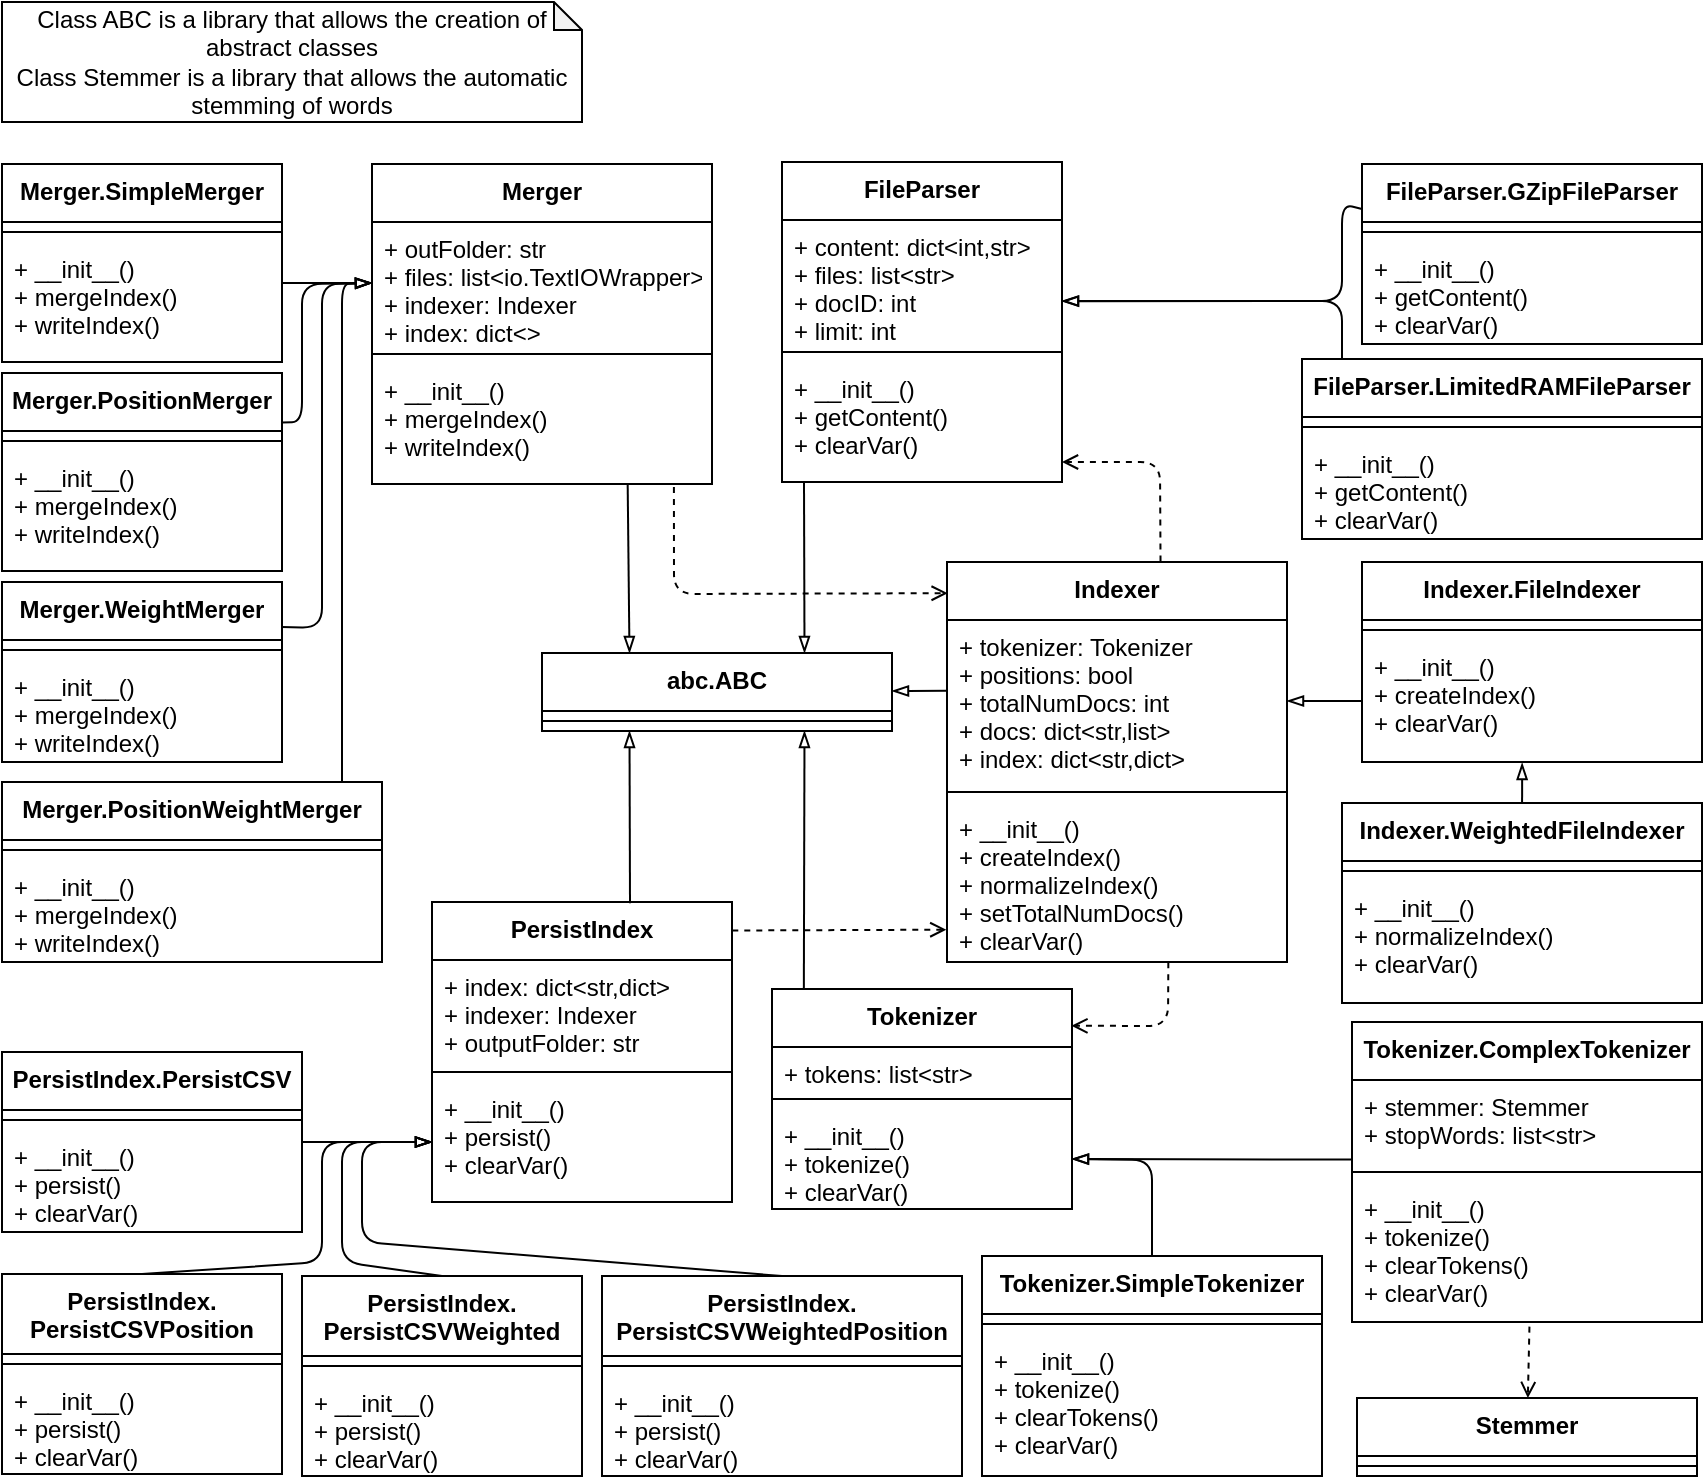 <mxfile version="12.2.4" pages="1"><diagram id="VKY3sUnj_cn3xkOF_sJY" name="Page-1"><mxGraphModel dx="1656" dy="845" grid="1" gridSize="10" guides="1" tooltips="1" connect="1" arrows="1" fold="1" page="1" pageScale="1" pageWidth="850" pageHeight="1100" math="0" shadow="0"><root><mxCell id="0"/><mxCell id="1" parent="0"/><mxCell id="mFvd8jELYNwVajI45UIi-5" value="Tokenizer.ComplexTokenizer" style="swimlane;fontStyle=1;align=center;verticalAlign=top;childLayout=stackLayout;horizontal=1;startSize=29;horizontalStack=0;resizeParent=1;resizeParentMax=0;resizeLast=0;collapsible=1;marginBottom=0;" parent="1" vertex="1"><mxGeometry x="685" y="520" width="175" height="150" as="geometry"/></mxCell><mxCell id="mFvd8jELYNwVajI45UIi-6" value="+ stemmer: Stemmer&#xA;+ stopWords: list&lt;str&gt;&#xA;" style="text;strokeColor=none;fillColor=none;align=left;verticalAlign=top;spacingLeft=4;spacingRight=4;overflow=hidden;rotatable=0;points=[[0,0.5],[1,0.5]];portConstraint=eastwest;" parent="mFvd8jELYNwVajI45UIi-5" vertex="1"><mxGeometry y="29" width="175" height="41" as="geometry"/></mxCell><mxCell id="mFvd8jELYNwVajI45UIi-7" value="" style="line;strokeWidth=1;fillColor=none;align=left;verticalAlign=middle;spacingTop=-1;spacingLeft=3;spacingRight=3;rotatable=0;labelPosition=right;points=[];portConstraint=eastwest;" parent="mFvd8jELYNwVajI45UIi-5" vertex="1"><mxGeometry y="70" width="175" height="10" as="geometry"/></mxCell><mxCell id="mFvd8jELYNwVajI45UIi-8" value="+ __init__()&#xA;+ tokenize()&#xA;+ clearTokens()&#xA;+ clearVar()&#xA;" style="text;strokeColor=none;fillColor=none;align=left;verticalAlign=top;spacingLeft=4;spacingRight=4;overflow=hidden;rotatable=0;points=[[0,0.5],[1,0.5]];portConstraint=eastwest;" parent="mFvd8jELYNwVajI45UIi-5" vertex="1"><mxGeometry y="80" width="175" height="70" as="geometry"/></mxCell><mxCell id="mFvd8jELYNwVajI45UIi-9" value="Stemmer" style="swimlane;fontStyle=1;align=center;verticalAlign=top;childLayout=stackLayout;horizontal=1;startSize=29;horizontalStack=0;resizeParent=1;resizeParentMax=0;resizeLast=0;collapsible=1;marginBottom=0;" parent="1" vertex="1"><mxGeometry x="687.5" y="708" width="170" height="39" as="geometry"/></mxCell><mxCell id="mFvd8jELYNwVajI45UIi-11" value="" style="line;strokeWidth=1;fillColor=none;align=left;verticalAlign=middle;spacingTop=-1;spacingLeft=3;spacingRight=3;rotatable=0;labelPosition=right;points=[];portConstraint=eastwest;" parent="mFvd8jELYNwVajI45UIi-9" vertex="1"><mxGeometry y="29" width="170" height="10" as="geometry"/></mxCell><mxCell id="mFvd8jELYNwVajI45UIi-13" value="Tokenizer.SimpleTokenizer" style="swimlane;fontStyle=1;align=center;verticalAlign=top;childLayout=stackLayout;horizontal=1;startSize=29;horizontalStack=0;resizeParent=1;resizeParentMax=0;resizeLast=0;collapsible=1;marginBottom=0;" parent="1" vertex="1"><mxGeometry x="500" y="637" width="170" height="110" as="geometry"/></mxCell><mxCell id="mFvd8jELYNwVajI45UIi-15" value="" style="line;strokeWidth=1;fillColor=none;align=left;verticalAlign=middle;spacingTop=-1;spacingLeft=3;spacingRight=3;rotatable=0;labelPosition=right;points=[];portConstraint=eastwest;" parent="mFvd8jELYNwVajI45UIi-13" vertex="1"><mxGeometry y="29" width="170" height="10" as="geometry"/></mxCell><mxCell id="mFvd8jELYNwVajI45UIi-16" value="+ __init__()&#xA;+ tokenize()&#xA;+ clearTokens()&#xA;+ clearVar()&#xA;" style="text;strokeColor=none;fillColor=none;align=left;verticalAlign=top;spacingLeft=4;spacingRight=4;overflow=hidden;rotatable=0;points=[[0,0.5],[1,0.5]];portConstraint=eastwest;" parent="mFvd8jELYNwVajI45UIi-13" vertex="1"><mxGeometry y="39" width="170" height="71" as="geometry"/></mxCell><mxCell id="mFvd8jELYNwVajI45UIi-17" value="" style="endArrow=blockThin;html=1;exitX=0.5;exitY=0;exitDx=0;exitDy=0;endFill=0;entryX=1;entryY=0.5;entryDx=0;entryDy=0;" parent="1" source="mFvd8jELYNwVajI45UIi-13" target="M_p_XhFfrjwE10JLx1rT-7" edge="1"><mxGeometry width="50" height="50" relative="1" as="geometry"><mxPoint x="490.5" y="819" as="sourcePoint"/><mxPoint x="560" y="571.593" as="targetPoint"/><Array as="points"><mxPoint x="585" y="589"/></Array></mxGeometry></mxCell><mxCell id="mFvd8jELYNwVajI45UIi-18" value="" style="endArrow=blockThin;html=1;endFill=0;entryX=1;entryY=0.5;entryDx=0;entryDy=0;exitX=0;exitY=0.97;exitDx=0;exitDy=0;exitPerimeter=0;" parent="1" source="mFvd8jELYNwVajI45UIi-6" target="M_p_XhFfrjwE10JLx1rT-7" edge="1"><mxGeometry width="50" height="50" relative="1" as="geometry"><mxPoint x="670" y="600" as="sourcePoint"/><mxPoint x="560" y="579" as="targetPoint"/><Array as="points"/></mxGeometry></mxCell><mxCell id="mFvd8jELYNwVajI45UIi-19" value="" style="endArrow=open;html=1;exitX=0.507;exitY=1.033;exitDx=0;exitDy=0;endFill=0;dashed=1;exitPerimeter=0;" parent="1" source="mFvd8jELYNwVajI45UIi-8" target="mFvd8jELYNwVajI45UIi-9" edge="1"><mxGeometry width="50" height="50" relative="1" as="geometry"><mxPoint x="618" y="766.5" as="sourcePoint"/><mxPoint x="495.5" y="724.5" as="targetPoint"/><Array as="points"/></mxGeometry></mxCell><mxCell id="mFvd8jELYNwVajI45UIi-20" value="abc.ABC" style="swimlane;fontStyle=1;align=center;verticalAlign=top;childLayout=stackLayout;horizontal=1;startSize=29;horizontalStack=0;resizeParent=1;resizeParentMax=0;resizeLast=0;collapsible=1;marginBottom=0;" parent="1" vertex="1"><mxGeometry x="280" y="335.5" width="175" height="39" as="geometry"/></mxCell><mxCell id="mFvd8jELYNwVajI45UIi-21" value="" style="line;strokeWidth=1;fillColor=none;align=left;verticalAlign=middle;spacingTop=-1;spacingLeft=3;spacingRight=3;rotatable=0;labelPosition=right;points=[];portConstraint=eastwest;" parent="mFvd8jELYNwVajI45UIi-20" vertex="1"><mxGeometry y="29" width="175" height="10" as="geometry"/></mxCell><mxCell id="mFvd8jELYNwVajI45UIi-22" value="" style="endArrow=blockThin;html=1;endFill=0;entryX=0.75;entryY=1;entryDx=0;entryDy=0;exitX=0.068;exitY=-0.006;exitDx=0;exitDy=0;exitPerimeter=0;" parent="1" target="mFvd8jELYNwVajI45UIi-20" edge="1"><mxGeometry width="50" height="50" relative="1" as="geometry"><mxPoint x="410.88" y="519.526" as="sourcePoint"/><mxPoint x="767.747" y="224.5" as="targetPoint"/><Array as="points"/></mxGeometry></mxCell><mxCell id="mFvd8jELYNwVajI45UIi-23" value="PersistIndex" style="swimlane;fontStyle=1;align=center;verticalAlign=top;childLayout=stackLayout;horizontal=1;startSize=29;horizontalStack=0;resizeParent=1;resizeParentMax=0;resizeLast=0;collapsible=1;marginBottom=0;" parent="1" vertex="1"><mxGeometry x="225" y="460" width="150" height="150" as="geometry"/></mxCell><mxCell id="mFvd8jELYNwVajI45UIi-24" value="+ index: dict&lt;str,dict&gt;&#xA;+ indexer: Indexer&#xA;+ outputFolder: str&#xA;" style="text;strokeColor=none;fillColor=none;align=left;verticalAlign=top;spacingLeft=4;spacingRight=4;overflow=hidden;rotatable=0;points=[[0,0.5],[1,0.5]];portConstraint=eastwest;" parent="mFvd8jELYNwVajI45UIi-23" vertex="1"><mxGeometry y="29" width="150" height="51" as="geometry"/></mxCell><mxCell id="mFvd8jELYNwVajI45UIi-25" value="" style="line;strokeWidth=1;fillColor=none;align=left;verticalAlign=middle;spacingTop=-1;spacingLeft=3;spacingRight=3;rotatable=0;labelPosition=right;points=[];portConstraint=eastwest;" parent="mFvd8jELYNwVajI45UIi-23" vertex="1"><mxGeometry y="80" width="150" height="10" as="geometry"/></mxCell><mxCell id="mFvd8jELYNwVajI45UIi-26" value="+ __init__()&#xA;+ persist()&#xA;+ clearVar()&#xA;" style="text;strokeColor=none;fillColor=none;align=left;verticalAlign=top;spacingLeft=4;spacingRight=4;overflow=hidden;rotatable=0;points=[[0,0.5],[1,0.5]];portConstraint=eastwest;" parent="mFvd8jELYNwVajI45UIi-23" vertex="1"><mxGeometry y="90" width="150" height="60" as="geometry"/></mxCell><mxCell id="mFvd8jELYNwVajI45UIi-27" value="PersistIndex.PersistCSV" style="swimlane;fontStyle=1;align=center;verticalAlign=top;childLayout=stackLayout;horizontal=1;startSize=29;horizontalStack=0;resizeParent=1;resizeParentMax=0;resizeLast=0;collapsible=1;marginBottom=0;" parent="1" vertex="1"><mxGeometry x="10" y="535" width="150" height="90" as="geometry"/></mxCell><mxCell id="mFvd8jELYNwVajI45UIi-29" value="" style="line;strokeWidth=1;fillColor=none;align=left;verticalAlign=middle;spacingTop=-1;spacingLeft=3;spacingRight=3;rotatable=0;labelPosition=right;points=[];portConstraint=eastwest;" parent="mFvd8jELYNwVajI45UIi-27" vertex="1"><mxGeometry y="29" width="150" height="10" as="geometry"/></mxCell><mxCell id="mFvd8jELYNwVajI45UIi-30" value="+ __init__()&#xA;+ persist()&#xA;+ clearVar()&#xA;&#xA;" style="text;strokeColor=none;fillColor=none;align=left;verticalAlign=top;spacingLeft=4;spacingRight=4;overflow=hidden;rotatable=0;points=[[0,0.5],[1,0.5]];portConstraint=eastwest;" parent="mFvd8jELYNwVajI45UIi-27" vertex="1"><mxGeometry y="39" width="150" height="51" as="geometry"/></mxCell><mxCell id="mFvd8jELYNwVajI45UIi-31" value="" style="endArrow=blockThin;html=1;endFill=0;entryX=0;entryY=0.5;entryDx=0;entryDy=0;" parent="1" target="mFvd8jELYNwVajI45UIi-26" edge="1"><mxGeometry width="50" height="50" relative="1" as="geometry"><mxPoint x="160" y="580" as="sourcePoint"/><mxPoint x="775" y="33.5" as="targetPoint"/><Array as="points"/></mxGeometry></mxCell><mxCell id="mFvd8jELYNwVajI45UIi-32" value="" style="endArrow=blockThin;html=1;exitX=0.66;exitY=0.004;exitDx=0;exitDy=0;endFill=0;entryX=0.25;entryY=1;entryDx=0;entryDy=0;exitPerimeter=0;" parent="1" source="mFvd8jELYNwVajI45UIi-23" target="mFvd8jELYNwVajI45UIi-20" edge="1"><mxGeometry width="50" height="50" relative="1" as="geometry"><mxPoint x="585" y="104.5" as="sourcePoint"/><mxPoint x="585" y="33.5" as="targetPoint"/><Array as="points"><mxPoint x="324" y="460"/></Array></mxGeometry></mxCell><mxCell id="mFvd8jELYNwVajI45UIi-37" value="FileParser" style="swimlane;fontStyle=1;align=center;verticalAlign=top;childLayout=stackLayout;horizontal=1;startSize=29;horizontalStack=0;resizeParent=1;resizeParentMax=0;resizeLast=0;collapsible=1;marginBottom=0;" parent="1" vertex="1"><mxGeometry x="400" y="90" width="140" height="160" as="geometry"/></mxCell><mxCell id="mFvd8jELYNwVajI45UIi-38" value="+ content: dict&lt;int,str&gt;&#xA;+ files: list&lt;str&gt;&#xA;+ docID: int&#xA;+ limit: int&#xA;&#xA;" style="text;strokeColor=none;fillColor=none;align=left;verticalAlign=top;spacingLeft=4;spacingRight=4;overflow=hidden;rotatable=0;points=[[0,0.5],[1,0.5]];portConstraint=eastwest;" parent="mFvd8jELYNwVajI45UIi-37" vertex="1"><mxGeometry y="29" width="140" height="61" as="geometry"/></mxCell><mxCell id="mFvd8jELYNwVajI45UIi-39" value="" style="line;strokeWidth=1;fillColor=none;align=left;verticalAlign=middle;spacingTop=-1;spacingLeft=3;spacingRight=3;rotatable=0;labelPosition=right;points=[];portConstraint=eastwest;" parent="mFvd8jELYNwVajI45UIi-37" vertex="1"><mxGeometry y="90" width="140" height="10" as="geometry"/></mxCell><mxCell id="mFvd8jELYNwVajI45UIi-40" value="+ __init__()&#xA;+ getContent()&#xA;+ clearVar()&#xA;" style="text;strokeColor=none;fillColor=none;align=left;verticalAlign=top;spacingLeft=4;spacingRight=4;overflow=hidden;rotatable=0;points=[[0,0.5],[1,0.5]];portConstraint=eastwest;" parent="mFvd8jELYNwVajI45UIi-37" vertex="1"><mxGeometry y="100" width="140" height="60" as="geometry"/></mxCell><mxCell id="mFvd8jELYNwVajI45UIi-41" value="FileParser.GZipFileParser" style="swimlane;fontStyle=1;align=center;verticalAlign=top;childLayout=stackLayout;horizontal=1;startSize=29;horizontalStack=0;resizeParent=1;resizeParentMax=0;resizeLast=0;collapsible=1;marginBottom=0;" parent="1" vertex="1"><mxGeometry x="690" y="91" width="170" height="90" as="geometry"/></mxCell><mxCell id="mFvd8jELYNwVajI45UIi-42" value="" style="line;strokeWidth=1;fillColor=none;align=left;verticalAlign=middle;spacingTop=-1;spacingLeft=3;spacingRight=3;rotatable=0;labelPosition=right;points=[];portConstraint=eastwest;" parent="mFvd8jELYNwVajI45UIi-41" vertex="1"><mxGeometry y="29" width="170" height="10" as="geometry"/></mxCell><mxCell id="mFvd8jELYNwVajI45UIi-43" value="+ __init__()&#xA;+ getContent()&#xA;+ clearVar()&#xA;" style="text;strokeColor=none;fillColor=none;align=left;verticalAlign=top;spacingLeft=4;spacingRight=4;overflow=hidden;rotatable=0;points=[[0,0.5],[1,0.5]];portConstraint=eastwest;" parent="mFvd8jELYNwVajI45UIi-41" vertex="1"><mxGeometry y="39" width="170" height="51" as="geometry"/></mxCell><mxCell id="mFvd8jELYNwVajI45UIi-44" value="" style="endArrow=blockThin;html=1;exitX=0;exitY=0.25;exitDx=0;exitDy=0;endFill=0;entryX=1;entryY=0.666;entryDx=0;entryDy=0;entryPerimeter=0;" parent="1" source="mFvd8jELYNwVajI45UIi-41" target="mFvd8jELYNwVajI45UIi-38" edge="1"><mxGeometry width="50" height="50" relative="1" as="geometry"><mxPoint x="1375" y="201.5" as="sourcePoint"/><mxPoint x="540" y="160" as="targetPoint"/><Array as="points"><mxPoint x="680" y="111"/><mxPoint x="680" y="159.5"/></Array></mxGeometry></mxCell><mxCell id="mFvd8jELYNwVajI45UIi-46" value="" style="endArrow=blockThin;html=1;endFill=0;entryX=0.75;entryY=0;entryDx=0;entryDy=0;" parent="1" source="mFvd8jELYNwVajI45UIi-40" target="mFvd8jELYNwVajI45UIi-20" edge="1"><mxGeometry width="50" height="50" relative="1" as="geometry"><mxPoint x="585" y="104.5" as="sourcePoint"/><mxPoint x="585" y="33.5" as="targetPoint"/><Array as="points"><mxPoint x="411" y="250"/></Array></mxGeometry></mxCell><mxCell id="mFvd8jELYNwVajI45UIi-48" value="&lt;div&gt;Class ABC is a library that allows the creation of abstract classes&lt;br&gt;&lt;/div&gt;&lt;div&gt;Class Stemmer is a library that allows the automatic stemming of words&lt;br&gt;&lt;/div&gt;" style="shape=note;whiteSpace=wrap;html=1;backgroundOutline=1;darkOpacity=0.05;size=14;" parent="1" vertex="1"><mxGeometry x="10" y="10" width="290" height="60" as="geometry"/></mxCell><mxCell id="4yUmsOPbtaLWC8INMHLl-1" value="PersistIndex.&#xA;PersistCSVWeighted" style="swimlane;fontStyle=1;align=center;verticalAlign=top;childLayout=stackLayout;horizontal=1;startSize=40;horizontalStack=0;resizeParent=1;resizeParentMax=0;resizeLast=0;collapsible=1;marginBottom=0;" parent="1" vertex="1"><mxGeometry x="160" y="647" width="140" height="100" as="geometry"/></mxCell><mxCell id="4yUmsOPbtaLWC8INMHLl-2" value="" style="line;strokeWidth=1;fillColor=none;align=left;verticalAlign=middle;spacingTop=-1;spacingLeft=3;spacingRight=3;rotatable=0;labelPosition=right;points=[];portConstraint=eastwest;" parent="4yUmsOPbtaLWC8INMHLl-1" vertex="1"><mxGeometry y="40" width="140" height="10" as="geometry"/></mxCell><mxCell id="4yUmsOPbtaLWC8INMHLl-3" value="+ __init__()&#xA;+ persist()&#xA;+ clearVar()&#xA;" style="text;strokeColor=none;fillColor=none;align=left;verticalAlign=top;spacingLeft=4;spacingRight=4;overflow=hidden;rotatable=0;points=[[0,0.5],[1,0.5]];portConstraint=eastwest;" parent="4yUmsOPbtaLWC8INMHLl-1" vertex="1"><mxGeometry y="50" width="140" height="50" as="geometry"/></mxCell><mxCell id="4yUmsOPbtaLWC8INMHLl-6" value="" style="endArrow=blockThin;html=1;exitX=0.5;exitY=0;exitDx=0;exitDy=0;endFill=0;entryX=0;entryY=0.5;entryDx=0;entryDy=0;" parent="1" source="4yUmsOPbtaLWC8INMHLl-1" target="mFvd8jELYNwVajI45UIi-26" edge="1"><mxGeometry width="50" height="50" relative="1" as="geometry"><mxPoint x="310" y="243.75" as="sourcePoint"/><mxPoint x="480" y="214" as="targetPoint"/><Array as="points"><mxPoint x="180" y="640"/><mxPoint x="180" y="580"/></Array></mxGeometry></mxCell><mxCell id="4yUmsOPbtaLWC8INMHLl-7" value="PersistIndex.&#xA;PersistCSVWeightedPosition" style="swimlane;fontStyle=1;align=center;verticalAlign=top;childLayout=stackLayout;horizontal=1;startSize=40;horizontalStack=0;resizeParent=1;resizeParentMax=0;resizeLast=0;collapsible=1;marginBottom=0;" parent="1" vertex="1"><mxGeometry x="310" y="647" width="180" height="100" as="geometry"/></mxCell><mxCell id="4yUmsOPbtaLWC8INMHLl-8" value="" style="line;strokeWidth=1;fillColor=none;align=left;verticalAlign=middle;spacingTop=-1;spacingLeft=3;spacingRight=3;rotatable=0;labelPosition=right;points=[];portConstraint=eastwest;" parent="4yUmsOPbtaLWC8INMHLl-7" vertex="1"><mxGeometry y="40" width="180" height="10" as="geometry"/></mxCell><mxCell id="4yUmsOPbtaLWC8INMHLl-9" value="+ __init__()&#xA;+ persist()&#xA;+ clearVar()&#xA;" style="text;strokeColor=none;fillColor=none;align=left;verticalAlign=top;spacingLeft=4;spacingRight=4;overflow=hidden;rotatable=0;points=[[0,0.5],[1,0.5]];portConstraint=eastwest;" parent="4yUmsOPbtaLWC8INMHLl-7" vertex="1"><mxGeometry y="50" width="180" height="50" as="geometry"/></mxCell><mxCell id="4yUmsOPbtaLWC8INMHLl-14" value="PersistIndex.&#xA;PersistCSVPosition" style="swimlane;fontStyle=1;align=center;verticalAlign=top;childLayout=stackLayout;horizontal=1;startSize=40;horizontalStack=0;resizeParent=1;resizeParentMax=0;resizeLast=0;collapsible=1;marginBottom=0;" parent="1" vertex="1"><mxGeometry x="10" y="646" width="140" height="100" as="geometry"/></mxCell><mxCell id="4yUmsOPbtaLWC8INMHLl-15" value="" style="line;strokeWidth=1;fillColor=none;align=left;verticalAlign=middle;spacingTop=-1;spacingLeft=3;spacingRight=3;rotatable=0;labelPosition=right;points=[];portConstraint=eastwest;" parent="4yUmsOPbtaLWC8INMHLl-14" vertex="1"><mxGeometry y="40" width="140" height="10" as="geometry"/></mxCell><mxCell id="4yUmsOPbtaLWC8INMHLl-16" value="+ __init__()&#xA;+ persist()&#xA;+ clearVar()&#xA;&#xA;" style="text;strokeColor=none;fillColor=none;align=left;verticalAlign=top;spacingLeft=4;spacingRight=4;overflow=hidden;rotatable=0;points=[[0,0.5],[1,0.5]];portConstraint=eastwest;" parent="4yUmsOPbtaLWC8INMHLl-14" vertex="1"><mxGeometry y="50" width="140" height="50" as="geometry"/></mxCell><mxCell id="4yUmsOPbtaLWC8INMHLl-17" value="" style="endArrow=blockThin;html=1;endFill=0;exitX=0.5;exitY=0;exitDx=0;exitDy=0;entryX=0;entryY=0.5;entryDx=0;entryDy=0;" parent="1" source="4yUmsOPbtaLWC8INMHLl-7" target="mFvd8jELYNwVajI45UIi-26" edge="1"><mxGeometry width="50" height="50" relative="1" as="geometry"><mxPoint x="450" y="620" as="sourcePoint"/><mxPoint x="485" y="225" as="targetPoint"/><Array as="points"><mxPoint x="190" y="630"/><mxPoint x="190" y="580"/></Array></mxGeometry></mxCell><mxCell id="4yUmsOPbtaLWC8INMHLl-19" value="" style="endArrow=blockThin;html=1;exitX=0.5;exitY=0;exitDx=0;exitDy=0;endFill=0;entryX=0;entryY=0.5;entryDx=0;entryDy=0;" parent="1" source="4yUmsOPbtaLWC8INMHLl-14" target="mFvd8jELYNwVajI45UIi-26" edge="1"><mxGeometry width="50" height="50" relative="1" as="geometry"><mxPoint x="380" y="263.5" as="sourcePoint"/><mxPoint x="200" y="610" as="targetPoint"/><Array as="points"><mxPoint x="170" y="640"/><mxPoint x="170" y="580"/></Array></mxGeometry></mxCell><mxCell id="4yUmsOPbtaLWC8INMHLl-20" value="FileParser.LimitedRAMFileParser" style="swimlane;fontStyle=1;align=center;verticalAlign=top;childLayout=stackLayout;horizontal=1;startSize=29;horizontalStack=0;resizeParent=1;resizeParentMax=0;resizeLast=0;collapsible=1;marginBottom=0;" parent="1" vertex="1"><mxGeometry x="660" y="188.5" width="200" height="90" as="geometry"/></mxCell><mxCell id="4yUmsOPbtaLWC8INMHLl-21" value="" style="line;strokeWidth=1;fillColor=none;align=left;verticalAlign=middle;spacingTop=-1;spacingLeft=3;spacingRight=3;rotatable=0;labelPosition=right;points=[];portConstraint=eastwest;" parent="4yUmsOPbtaLWC8INMHLl-20" vertex="1"><mxGeometry y="29" width="200" height="10" as="geometry"/></mxCell><mxCell id="4yUmsOPbtaLWC8INMHLl-22" value="+ __init__()&#xA;+ getContent()&#xA;+ clearVar()&#xA;" style="text;strokeColor=none;fillColor=none;align=left;verticalAlign=top;spacingLeft=4;spacingRight=4;overflow=hidden;rotatable=0;points=[[0,0.5],[1,0.5]];portConstraint=eastwest;" parent="4yUmsOPbtaLWC8INMHLl-20" vertex="1"><mxGeometry y="39" width="200" height="51" as="geometry"/></mxCell><mxCell id="4yUmsOPbtaLWC8INMHLl-23" value="" style="endArrow=blockThin;html=1;endFill=0;entryX=1;entryY=0.664;entryDx=0;entryDy=0;entryPerimeter=0;" parent="1" target="mFvd8jELYNwVajI45UIi-38" edge="1"><mxGeometry width="50" height="50" relative="1" as="geometry"><mxPoint x="680" y="188.5" as="sourcePoint"/><mxPoint x="1020" y="270" as="targetPoint"/><Array as="points"><mxPoint x="680" y="159.5"/></Array></mxGeometry></mxCell><mxCell id="4yUmsOPbtaLWC8INMHLl-24" value="Merger" style="swimlane;fontStyle=1;align=center;verticalAlign=top;childLayout=stackLayout;horizontal=1;startSize=29;horizontalStack=0;resizeParent=1;resizeParentMax=0;resizeLast=0;collapsible=1;marginBottom=0;" parent="1" vertex="1"><mxGeometry x="195" y="91" width="170" height="160" as="geometry"/></mxCell><mxCell id="4yUmsOPbtaLWC8INMHLl-25" value="+ outFolder: str&#xA;+ files: list&lt;io.TextIOWrapper&gt;&#xA;+ indexer: Indexer&#xA;+ index: dict&lt;&gt;&#xA;&#xA;" style="text;strokeColor=none;fillColor=none;align=left;verticalAlign=top;spacingLeft=4;spacingRight=4;overflow=hidden;rotatable=0;points=[[0,0.5],[1,0.5]];portConstraint=eastwest;" parent="4yUmsOPbtaLWC8INMHLl-24" vertex="1"><mxGeometry y="29" width="170" height="61" as="geometry"/></mxCell><mxCell id="4yUmsOPbtaLWC8INMHLl-26" value="" style="line;strokeWidth=1;fillColor=none;align=left;verticalAlign=middle;spacingTop=-1;spacingLeft=3;spacingRight=3;rotatable=0;labelPosition=right;points=[];portConstraint=eastwest;" parent="4yUmsOPbtaLWC8INMHLl-24" vertex="1"><mxGeometry y="90" width="170" height="10" as="geometry"/></mxCell><mxCell id="4yUmsOPbtaLWC8INMHLl-27" value="+ __init__()&#xA;+ mergeIndex()&#xA;+ writeIndex()&#xA;&#xA;" style="text;strokeColor=none;fillColor=none;align=left;verticalAlign=top;spacingLeft=4;spacingRight=4;overflow=hidden;rotatable=0;points=[[0,0.5],[1,0.5]];portConstraint=eastwest;" parent="4yUmsOPbtaLWC8INMHLl-24" vertex="1"><mxGeometry y="100" width="170" height="60" as="geometry"/></mxCell><mxCell id="4yUmsOPbtaLWC8INMHLl-28" value="" style="endArrow=blockThin;html=1;endFill=0;entryX=0.25;entryY=0;entryDx=0;entryDy=0;exitX=0.752;exitY=1.005;exitDx=0;exitDy=0;exitPerimeter=0;" parent="1" source="4yUmsOPbtaLWC8INMHLl-27" target="mFvd8jELYNwVajI45UIi-20" edge="1"><mxGeometry width="50" height="50" relative="1" as="geometry"><mxPoint x="170" y="94" as="sourcePoint"/><mxPoint x="585" y="33.5" as="targetPoint"/><Array as="points"/></mxGeometry></mxCell><mxCell id="4yUmsOPbtaLWC8INMHLl-29" value="Merger.SimpleMerger" style="swimlane;fontStyle=1;align=center;verticalAlign=top;childLayout=stackLayout;horizontal=1;startSize=29;horizontalStack=0;resizeParent=1;resizeParentMax=0;resizeLast=0;collapsible=1;marginBottom=0;" parent="1" vertex="1"><mxGeometry x="10" y="91" width="140" height="99" as="geometry"/></mxCell><mxCell id="4yUmsOPbtaLWC8INMHLl-30" value="" style="line;strokeWidth=1;fillColor=none;align=left;verticalAlign=middle;spacingTop=-1;spacingLeft=3;spacingRight=3;rotatable=0;labelPosition=right;points=[];portConstraint=eastwest;" parent="4yUmsOPbtaLWC8INMHLl-29" vertex="1"><mxGeometry y="29" width="140" height="10" as="geometry"/></mxCell><mxCell id="4yUmsOPbtaLWC8INMHLl-31" value="+ __init__()&#xA;+ mergeIndex()&#xA;+ writeIndex()&#xA;" style="text;strokeColor=none;fillColor=none;align=left;verticalAlign=top;spacingLeft=4;spacingRight=4;overflow=hidden;rotatable=0;points=[[0,0.5],[1,0.5]];portConstraint=eastwest;" parent="4yUmsOPbtaLWC8INMHLl-29" vertex="1"><mxGeometry y="39" width="140" height="60" as="geometry"/></mxCell><mxCell id="4yUmsOPbtaLWC8INMHLl-32" value="Merger.PositionMerger" style="swimlane;fontStyle=1;align=center;verticalAlign=top;childLayout=stackLayout;horizontal=1;startSize=29;horizontalStack=0;resizeParent=1;resizeParentMax=0;resizeLast=0;collapsible=1;marginBottom=0;" parent="1" vertex="1"><mxGeometry x="10" y="195.5" width="140" height="99" as="geometry"/></mxCell><mxCell id="4yUmsOPbtaLWC8INMHLl-33" value="" style="line;strokeWidth=1;fillColor=none;align=left;verticalAlign=middle;spacingTop=-1;spacingLeft=3;spacingRight=3;rotatable=0;labelPosition=right;points=[];portConstraint=eastwest;" parent="4yUmsOPbtaLWC8INMHLl-32" vertex="1"><mxGeometry y="29" width="140" height="10" as="geometry"/></mxCell><mxCell id="4yUmsOPbtaLWC8INMHLl-34" value="+ __init__()&#xA;+ mergeIndex()&#xA;+ writeIndex()&#xA;" style="text;strokeColor=none;fillColor=none;align=left;verticalAlign=top;spacingLeft=4;spacingRight=4;overflow=hidden;rotatable=0;points=[[0,0.5],[1,0.5]];portConstraint=eastwest;" parent="4yUmsOPbtaLWC8INMHLl-32" vertex="1"><mxGeometry y="39" width="140" height="60" as="geometry"/></mxCell><mxCell id="4yUmsOPbtaLWC8INMHLl-35" value="Merger.WeightMerger" style="swimlane;fontStyle=1;align=center;verticalAlign=top;childLayout=stackLayout;horizontal=1;startSize=29;horizontalStack=0;resizeParent=1;resizeParentMax=0;resizeLast=0;collapsible=1;marginBottom=0;" parent="1" vertex="1"><mxGeometry x="10" y="300" width="140" height="90" as="geometry"/></mxCell><mxCell id="4yUmsOPbtaLWC8INMHLl-36" value="" style="line;strokeWidth=1;fillColor=none;align=left;verticalAlign=middle;spacingTop=-1;spacingLeft=3;spacingRight=3;rotatable=0;labelPosition=right;points=[];portConstraint=eastwest;" parent="4yUmsOPbtaLWC8INMHLl-35" vertex="1"><mxGeometry y="29" width="140" height="10" as="geometry"/></mxCell><mxCell id="4yUmsOPbtaLWC8INMHLl-37" value="+ __init__()&#xA;+ mergeIndex()&#xA;+ writeIndex()&#xA;" style="text;strokeColor=none;fillColor=none;align=left;verticalAlign=top;spacingLeft=4;spacingRight=4;overflow=hidden;rotatable=0;points=[[0,0.5],[1,0.5]];portConstraint=eastwest;" parent="4yUmsOPbtaLWC8INMHLl-35" vertex="1"><mxGeometry y="39" width="140" height="51" as="geometry"/></mxCell><mxCell id="4yUmsOPbtaLWC8INMHLl-38" value="Merger.PositionWeightMerger" style="swimlane;fontStyle=1;align=center;verticalAlign=top;childLayout=stackLayout;horizontal=1;startSize=29;horizontalStack=0;resizeParent=1;resizeParentMax=0;resizeLast=0;collapsible=1;marginBottom=0;" parent="1" vertex="1"><mxGeometry x="10" y="400" width="190" height="90" as="geometry"/></mxCell><mxCell id="4yUmsOPbtaLWC8INMHLl-39" value="" style="line;strokeWidth=1;fillColor=none;align=left;verticalAlign=middle;spacingTop=-1;spacingLeft=3;spacingRight=3;rotatable=0;labelPosition=right;points=[];portConstraint=eastwest;" parent="4yUmsOPbtaLWC8INMHLl-38" vertex="1"><mxGeometry y="29" width="190" height="10" as="geometry"/></mxCell><mxCell id="4yUmsOPbtaLWC8INMHLl-40" value="+ __init__()&#xA;+ mergeIndex()&#xA;+ writeIndex()&#xA;" style="text;strokeColor=none;fillColor=none;align=left;verticalAlign=top;spacingLeft=4;spacingRight=4;overflow=hidden;rotatable=0;points=[[0,0.5],[1,0.5]];portConstraint=eastwest;" parent="4yUmsOPbtaLWC8INMHLl-38" vertex="1"><mxGeometry y="39" width="190" height="51" as="geometry"/></mxCell><mxCell id="4yUmsOPbtaLWC8INMHLl-45" value="" style="endArrow=blockThin;html=1;endFill=0;entryX=0;entryY=0.5;entryDx=0;entryDy=0;" parent="1" target="4yUmsOPbtaLWC8INMHLl-25" edge="1"><mxGeometry width="50" height="50" relative="1" as="geometry"><mxPoint x="180" y="400" as="sourcePoint"/><mxPoint x="180" y="270" as="targetPoint"/><Array as="points"><mxPoint x="180" y="151"/></Array></mxGeometry></mxCell><mxCell id="4yUmsOPbtaLWC8INMHLl-46" value="" style="endArrow=blockThin;html=1;endFill=0;exitX=1;exitY=0.25;exitDx=0;exitDy=0;entryX=0;entryY=0.5;entryDx=0;entryDy=0;" parent="1" source="4yUmsOPbtaLWC8INMHLl-35" target="4yUmsOPbtaLWC8INMHLl-25" edge="1"><mxGeometry width="50" height="50" relative="1" as="geometry"><mxPoint x="180" y="390" as="sourcePoint"/><mxPoint x="505" y="235" as="targetPoint"/><Array as="points"><mxPoint x="170" y="323"/><mxPoint x="170" y="151"/></Array></mxGeometry></mxCell><mxCell id="4yUmsOPbtaLWC8INMHLl-47" value="" style="endArrow=blockThin;html=1;endFill=0;exitX=1;exitY=0.25;exitDx=0;exitDy=0;entryX=0;entryY=0.5;entryDx=0;entryDy=0;" parent="1" source="4yUmsOPbtaLWC8INMHLl-32" target="4yUmsOPbtaLWC8INMHLl-25" edge="1"><mxGeometry width="50" height="50" relative="1" as="geometry"><mxPoint x="170" y="417.5" as="sourcePoint"/><mxPoint x="170" y="275" as="targetPoint"/><Array as="points"><mxPoint x="160" y="220"/><mxPoint x="160" y="151"/></Array></mxGeometry></mxCell><mxCell id="4yUmsOPbtaLWC8INMHLl-48" value="" style="endArrow=blockThin;html=1;endFill=0;exitX=0.999;exitY=0.341;exitDx=0;exitDy=0;entryX=0;entryY=0.5;entryDx=0;entryDy=0;exitPerimeter=0;" parent="1" source="4yUmsOPbtaLWC8INMHLl-31" target="4yUmsOPbtaLWC8INMHLl-25" edge="1"><mxGeometry width="50" height="50" relative="1" as="geometry"><mxPoint x="495" y="314" as="sourcePoint"/><mxPoint x="170" y="110" as="targetPoint"/><Array as="points"/></mxGeometry></mxCell><mxCell id="X3h4-pmNog25uTk2wbMV-1" value="Indexer" style="swimlane;fontStyle=1;align=center;verticalAlign=top;childLayout=stackLayout;horizontal=1;startSize=29;horizontalStack=0;resizeParent=1;resizeParentMax=0;resizeLast=0;collapsible=1;marginBottom=0;" parent="1" vertex="1"><mxGeometry x="482.5" y="290" width="170" height="200" as="geometry"/></mxCell><mxCell id="X3h4-pmNog25uTk2wbMV-2" value="+ tokenizer: Tokenizer&#xA;+ positions: bool &#xA;+ totalNumDocs: int&#xA;+ docs: dict&lt;str,list&gt;&#xA;+ index: dict&lt;str,dict&gt;&#xA;&#xA;" style="text;strokeColor=none;fillColor=none;align=left;verticalAlign=top;spacingLeft=4;spacingRight=4;overflow=hidden;rotatable=0;points=[[0,0.5],[1,0.5]];portConstraint=eastwest;" parent="X3h4-pmNog25uTk2wbMV-1" vertex="1"><mxGeometry y="29" width="170" height="81" as="geometry"/></mxCell><mxCell id="X3h4-pmNog25uTk2wbMV-3" value="" style="line;strokeWidth=1;fillColor=none;align=left;verticalAlign=middle;spacingTop=-1;spacingLeft=3;spacingRight=3;rotatable=0;labelPosition=right;points=[];portConstraint=eastwest;" parent="X3h4-pmNog25uTk2wbMV-1" vertex="1"><mxGeometry y="110" width="170" height="10" as="geometry"/></mxCell><mxCell id="X3h4-pmNog25uTk2wbMV-4" value="+ __init__()&#xA;+ createIndex()&#xA;+ normalizeIndex()&#xA;+ setTotalNumDocs()&#xA;+ clearVar()&#xA;&#xA;" style="text;strokeColor=none;fillColor=none;align=left;verticalAlign=top;spacingLeft=4;spacingRight=4;overflow=hidden;rotatable=0;points=[[0,0.5],[1,0.5]];portConstraint=eastwest;" parent="X3h4-pmNog25uTk2wbMV-1" vertex="1"><mxGeometry y="120" width="170" height="80" as="geometry"/></mxCell><mxCell id="X3h4-pmNog25uTk2wbMV-5" value="Indexer.FileIndexer" style="swimlane;fontStyle=1;align=center;verticalAlign=top;childLayout=stackLayout;horizontal=1;startSize=29;horizontalStack=0;resizeParent=1;resizeParentMax=0;resizeLast=0;collapsible=1;marginBottom=0;" parent="1" vertex="1"><mxGeometry x="690" y="290" width="170" height="100" as="geometry"/></mxCell><mxCell id="X3h4-pmNog25uTk2wbMV-6" value="" style="line;strokeWidth=1;fillColor=none;align=left;verticalAlign=middle;spacingTop=-1;spacingLeft=3;spacingRight=3;rotatable=0;labelPosition=right;points=[];portConstraint=eastwest;" parent="X3h4-pmNog25uTk2wbMV-5" vertex="1"><mxGeometry y="29" width="170" height="10" as="geometry"/></mxCell><mxCell id="X3h4-pmNog25uTk2wbMV-7" value="+ __init__()&#xA;+ createIndex()&#xA;+ clearVar()&#xA;&#xA;" style="text;strokeColor=none;fillColor=none;align=left;verticalAlign=top;spacingLeft=4;spacingRight=4;overflow=hidden;rotatable=0;points=[[0,0.5],[1,0.5]];portConstraint=eastwest;" parent="X3h4-pmNog25uTk2wbMV-5" vertex="1"><mxGeometry y="39" width="170" height="61" as="geometry"/></mxCell><mxCell id="X3h4-pmNog25uTk2wbMV-8" value="" style="endArrow=blockThin;html=1;endFill=0;entryX=1;entryY=0.5;entryDx=0;entryDy=0;exitX=0;exitY=0.5;exitDx=0;exitDy=0;" parent="1" source="X3h4-pmNog25uTk2wbMV-7" target="X3h4-pmNog25uTk2wbMV-2" edge="1"><mxGeometry width="50" height="50" relative="1" as="geometry"><mxPoint x="1196" y="800.5" as="sourcePoint"/><mxPoint x="1031" y="784.5" as="targetPoint"/><Array as="points"/></mxGeometry></mxCell><mxCell id="X3h4-pmNog25uTk2wbMV-10" value="" style="endArrow=blockThin;html=1;endFill=0;exitX=0;exitY=0.437;exitDx=0;exitDy=0;exitPerimeter=0;" parent="1" source="X3h4-pmNog25uTk2wbMV-2" target="mFvd8jELYNwVajI45UIi-20" edge="1"><mxGeometry width="50" height="50" relative="1" as="geometry"><mxPoint x="488" y="354" as="sourcePoint"/><mxPoint x="575" y="30" as="targetPoint"/><Array as="points"/></mxGeometry></mxCell><mxCell id="X3h4-pmNog25uTk2wbMV-11" value="Indexer.WeightedFileIndexer" style="swimlane;fontStyle=1;align=center;verticalAlign=top;childLayout=stackLayout;horizontal=1;startSize=29;horizontalStack=0;resizeParent=1;resizeParentMax=0;resizeLast=0;collapsible=1;marginBottom=0;" parent="1" vertex="1"><mxGeometry x="680" y="410.5" width="180" height="100" as="geometry"/></mxCell><mxCell id="X3h4-pmNog25uTk2wbMV-12" value="" style="line;strokeWidth=1;fillColor=none;align=left;verticalAlign=middle;spacingTop=-1;spacingLeft=3;spacingRight=3;rotatable=0;labelPosition=right;points=[];portConstraint=eastwest;" parent="X3h4-pmNog25uTk2wbMV-11" vertex="1"><mxGeometry y="29" width="180" height="10" as="geometry"/></mxCell><mxCell id="X3h4-pmNog25uTk2wbMV-13" value="+ __init__()&#xA;+ normalizeIndex()&#xA;+ clearVar()&#xA;&#xA;" style="text;strokeColor=none;fillColor=none;align=left;verticalAlign=top;spacingLeft=4;spacingRight=4;overflow=hidden;rotatable=0;points=[[0,0.5],[1,0.5]];portConstraint=eastwest;" parent="X3h4-pmNog25uTk2wbMV-11" vertex="1"><mxGeometry y="39" width="180" height="61" as="geometry"/></mxCell><mxCell id="X3h4-pmNog25uTk2wbMV-14" value="" style="endArrow=blockThin;html=1;endFill=0;entryX=0.471;entryY=1.008;entryDx=0;entryDy=0;entryPerimeter=0;" parent="1" source="X3h4-pmNog25uTk2wbMV-11" target="X3h4-pmNog25uTk2wbMV-7" edge="1"><mxGeometry width="50" height="50" relative="1" as="geometry"><mxPoint x="1031" y="875" as="sourcePoint"/><mxPoint x="659" y="392.5" as="targetPoint"/><Array as="points"/></mxGeometry></mxCell><mxCell id="X3h4-pmNog25uTk2wbMV-15" value="" style="endArrow=open;html=1;endFill=0;dashed=1;exitX=0.628;exitY=-0.001;exitDx=0;exitDy=0;exitPerimeter=0;" parent="1" source="X3h4-pmNog25uTk2wbMV-1" edge="1"><mxGeometry width="50" height="50" relative="1" as="geometry"><mxPoint x="920" y="108" as="sourcePoint"/><mxPoint x="540" y="240" as="targetPoint"/><Array as="points"><mxPoint x="589" y="240"/></Array></mxGeometry></mxCell><mxCell id="X3h4-pmNog25uTk2wbMV-16" value="" style="endArrow=open;html=1;endFill=0;dashed=1;entryX=0.998;entryY=0.167;entryDx=0;entryDy=0;exitX=0.651;exitY=1.002;exitDx=0;exitDy=0;exitPerimeter=0;entryPerimeter=0;" parent="1" source="X3h4-pmNog25uTk2wbMV-4" target="M_p_XhFfrjwE10JLx1rT-4" edge="1"><mxGeometry width="50" height="50" relative="1" as="geometry"><mxPoint x="969.66" y="117.92" as="sourcePoint"/><mxPoint x="560" y="539.75" as="targetPoint"/><Array as="points"><mxPoint x="593" y="522"/></Array></mxGeometry></mxCell><mxCell id="M_p_XhFfrjwE10JLx1rT-4" value="Tokenizer" style="swimlane;fontStyle=1;align=center;verticalAlign=top;childLayout=stackLayout;horizontal=1;startSize=29;horizontalStack=0;resizeParent=1;resizeParentMax=0;resizeLast=0;collapsible=1;marginBottom=0;" vertex="1" parent="1"><mxGeometry x="395" y="503.5" width="150" height="110" as="geometry"/></mxCell><mxCell id="M_p_XhFfrjwE10JLx1rT-5" value="+ tokens: list&lt;str&gt;&#xA;" style="text;strokeColor=none;fillColor=none;align=left;verticalAlign=top;spacingLeft=4;spacingRight=4;overflow=hidden;rotatable=0;points=[[0,0.5],[1,0.5]];portConstraint=eastwest;" vertex="1" parent="M_p_XhFfrjwE10JLx1rT-4"><mxGeometry y="29" width="150" height="21" as="geometry"/></mxCell><mxCell id="M_p_XhFfrjwE10JLx1rT-6" value="" style="line;strokeWidth=1;fillColor=none;align=left;verticalAlign=middle;spacingTop=-1;spacingLeft=3;spacingRight=3;rotatable=0;labelPosition=right;points=[];portConstraint=eastwest;" vertex="1" parent="M_p_XhFfrjwE10JLx1rT-4"><mxGeometry y="50" width="150" height="10" as="geometry"/></mxCell><mxCell id="M_p_XhFfrjwE10JLx1rT-7" value="+ __init__()&#xA;+ tokenize()&#xA;+ clearVar()&#xA;&#xA;" style="text;strokeColor=none;fillColor=none;align=left;verticalAlign=top;spacingLeft=4;spacingRight=4;overflow=hidden;rotatable=0;points=[[0,0.5],[1,0.5]];portConstraint=eastwest;" vertex="1" parent="M_p_XhFfrjwE10JLx1rT-4"><mxGeometry y="60" width="150" height="50" as="geometry"/></mxCell><mxCell id="M_p_XhFfrjwE10JLx1rT-8" value="" style="endArrow=open;html=1;endFill=0;dashed=1;entryX=-0.002;entryY=0.798;entryDx=0;entryDy=0;entryPerimeter=0;exitX=1.001;exitY=0.095;exitDx=0;exitDy=0;exitPerimeter=0;" edge="1" parent="1" source="mFvd8jELYNwVajI45UIi-23" target="X3h4-pmNog25uTk2wbMV-4"><mxGeometry width="50" height="50" relative="1" as="geometry"><mxPoint x="599.26" y="299.8" as="sourcePoint"/><mxPoint x="550" y="250" as="targetPoint"/><Array as="points"/></mxGeometry></mxCell><mxCell id="M_p_XhFfrjwE10JLx1rT-9" value="" style="endArrow=open;html=1;endFill=0;dashed=1;entryX=0.002;entryY=0.078;entryDx=0;entryDy=0;entryPerimeter=0;exitX=0.888;exitY=1.024;exitDx=0;exitDy=0;exitPerimeter=0;" edge="1" parent="1" source="4yUmsOPbtaLWC8INMHLl-27" target="X3h4-pmNog25uTk2wbMV-1"><mxGeometry width="50" height="50" relative="1" as="geometry"><mxPoint x="350" y="306" as="sourcePoint"/><mxPoint x="550" y="250" as="targetPoint"/><Array as="points"><mxPoint x="346" y="306"/></Array></mxGeometry></mxCell></root></mxGraphModel></diagram></mxfile>